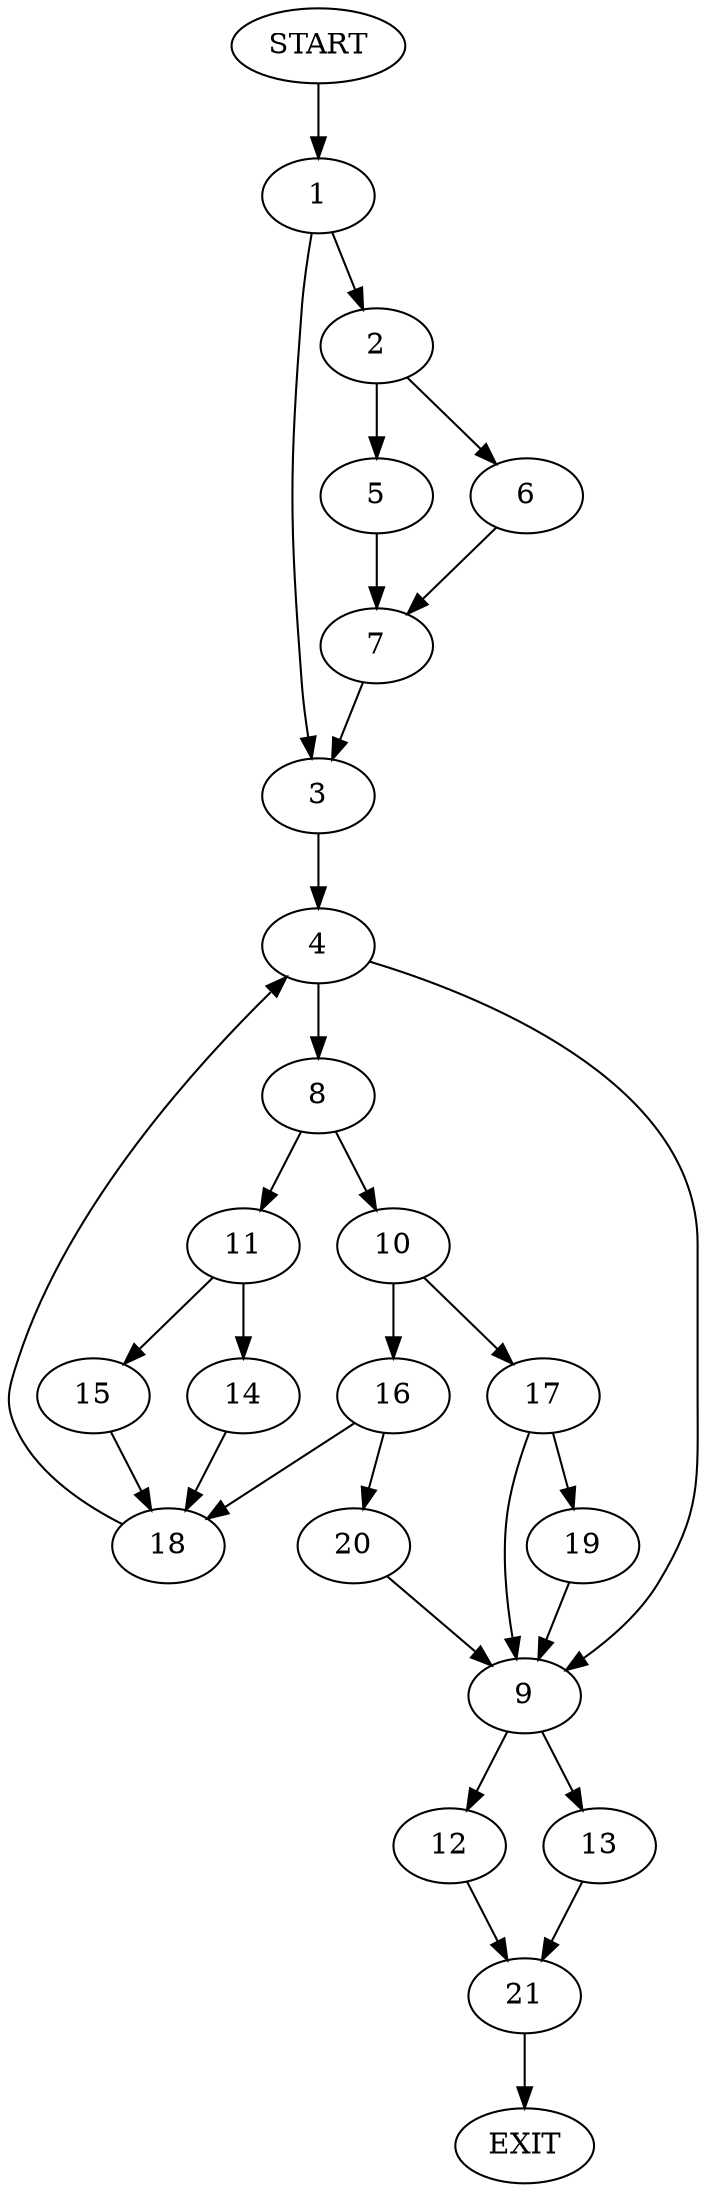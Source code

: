 digraph {
0 [label="START"]
22 [label="EXIT"]
0 -> 1
1 -> 2
1 -> 3
3 -> 4
2 -> 5
2 -> 6
5 -> 7
6 -> 7
7 -> 3
4 -> 8
4 -> 9
8 -> 10
8 -> 11
9 -> 12
9 -> 13
11 -> 14
11 -> 15
10 -> 16
10 -> 17
15 -> 18
14 -> 18
18 -> 4
17 -> 19
17 -> 9
16 -> 18
16 -> 20
19 -> 9
20 -> 9
13 -> 21
12 -> 21
21 -> 22
}
